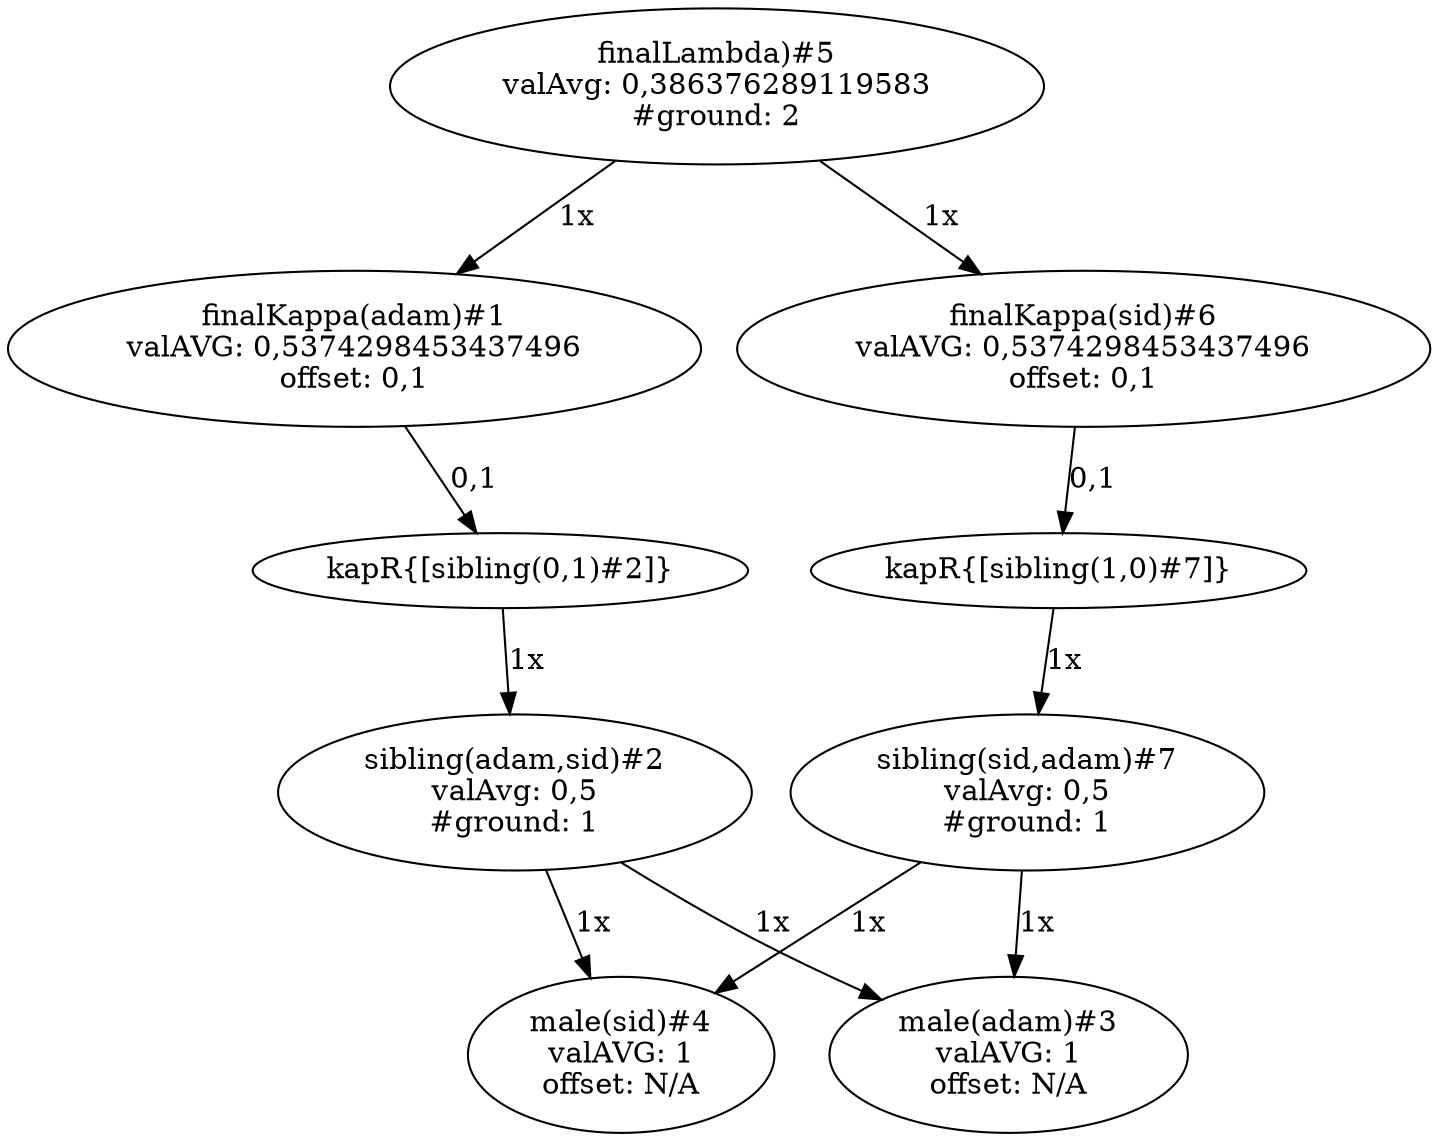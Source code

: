digraph G {
"finalLambda)#5
valAvg: 0,386376289119583
#ground: 2" -> "finalKappa(adam)#1
valAVG: 0,5374298453437496
offset: 0,1" [ label = "1x" ];
"finalKappa(adam)#1
valAVG: 0,5374298453437496
offset: 0,1" -> "kapR{[sibling(0,1)#2]}" [ label = "0,1" ];
"kapR{[sibling(0,1)#2]}" -> "sibling(adam,sid)#2
valAvg: 0,5
#ground: 1" [ label = "1x" ];
"sibling(adam,sid)#2
valAvg: 0,5
#ground: 1" -> "male(sid)#4
valAVG: 1
offset: N/A" [ label = "1x" ];
"sibling(adam,sid)#2
valAvg: 0,5
#ground: 1" -> "male(adam)#3
valAVG: 1
offset: N/A" [ label = "1x" ];
"finalLambda)#5
valAvg: 0,386376289119583
#ground: 2" -> "finalKappa(sid)#6
valAVG: 0,5374298453437496
offset: 0,1" [ label = "1x" ];
"finalKappa(sid)#6
valAVG: 0,5374298453437496
offset: 0,1" -> "kapR{[sibling(1,0)#7]}" [ label = "0,1" ];
"kapR{[sibling(1,0)#7]}" -> "sibling(sid,adam)#7
valAvg: 0,5
#ground: 1" [ label = "1x" ];
"sibling(sid,adam)#7
valAvg: 0,5
#ground: 1" -> "male(sid)#4
valAVG: 1
offset: N/A" [ label = "1x" ];
"sibling(sid,adam)#7
valAvg: 0,5
#ground: 1" -> "male(adam)#3
valAVG: 1
offset: N/A" [ label = "1x" ];
}

